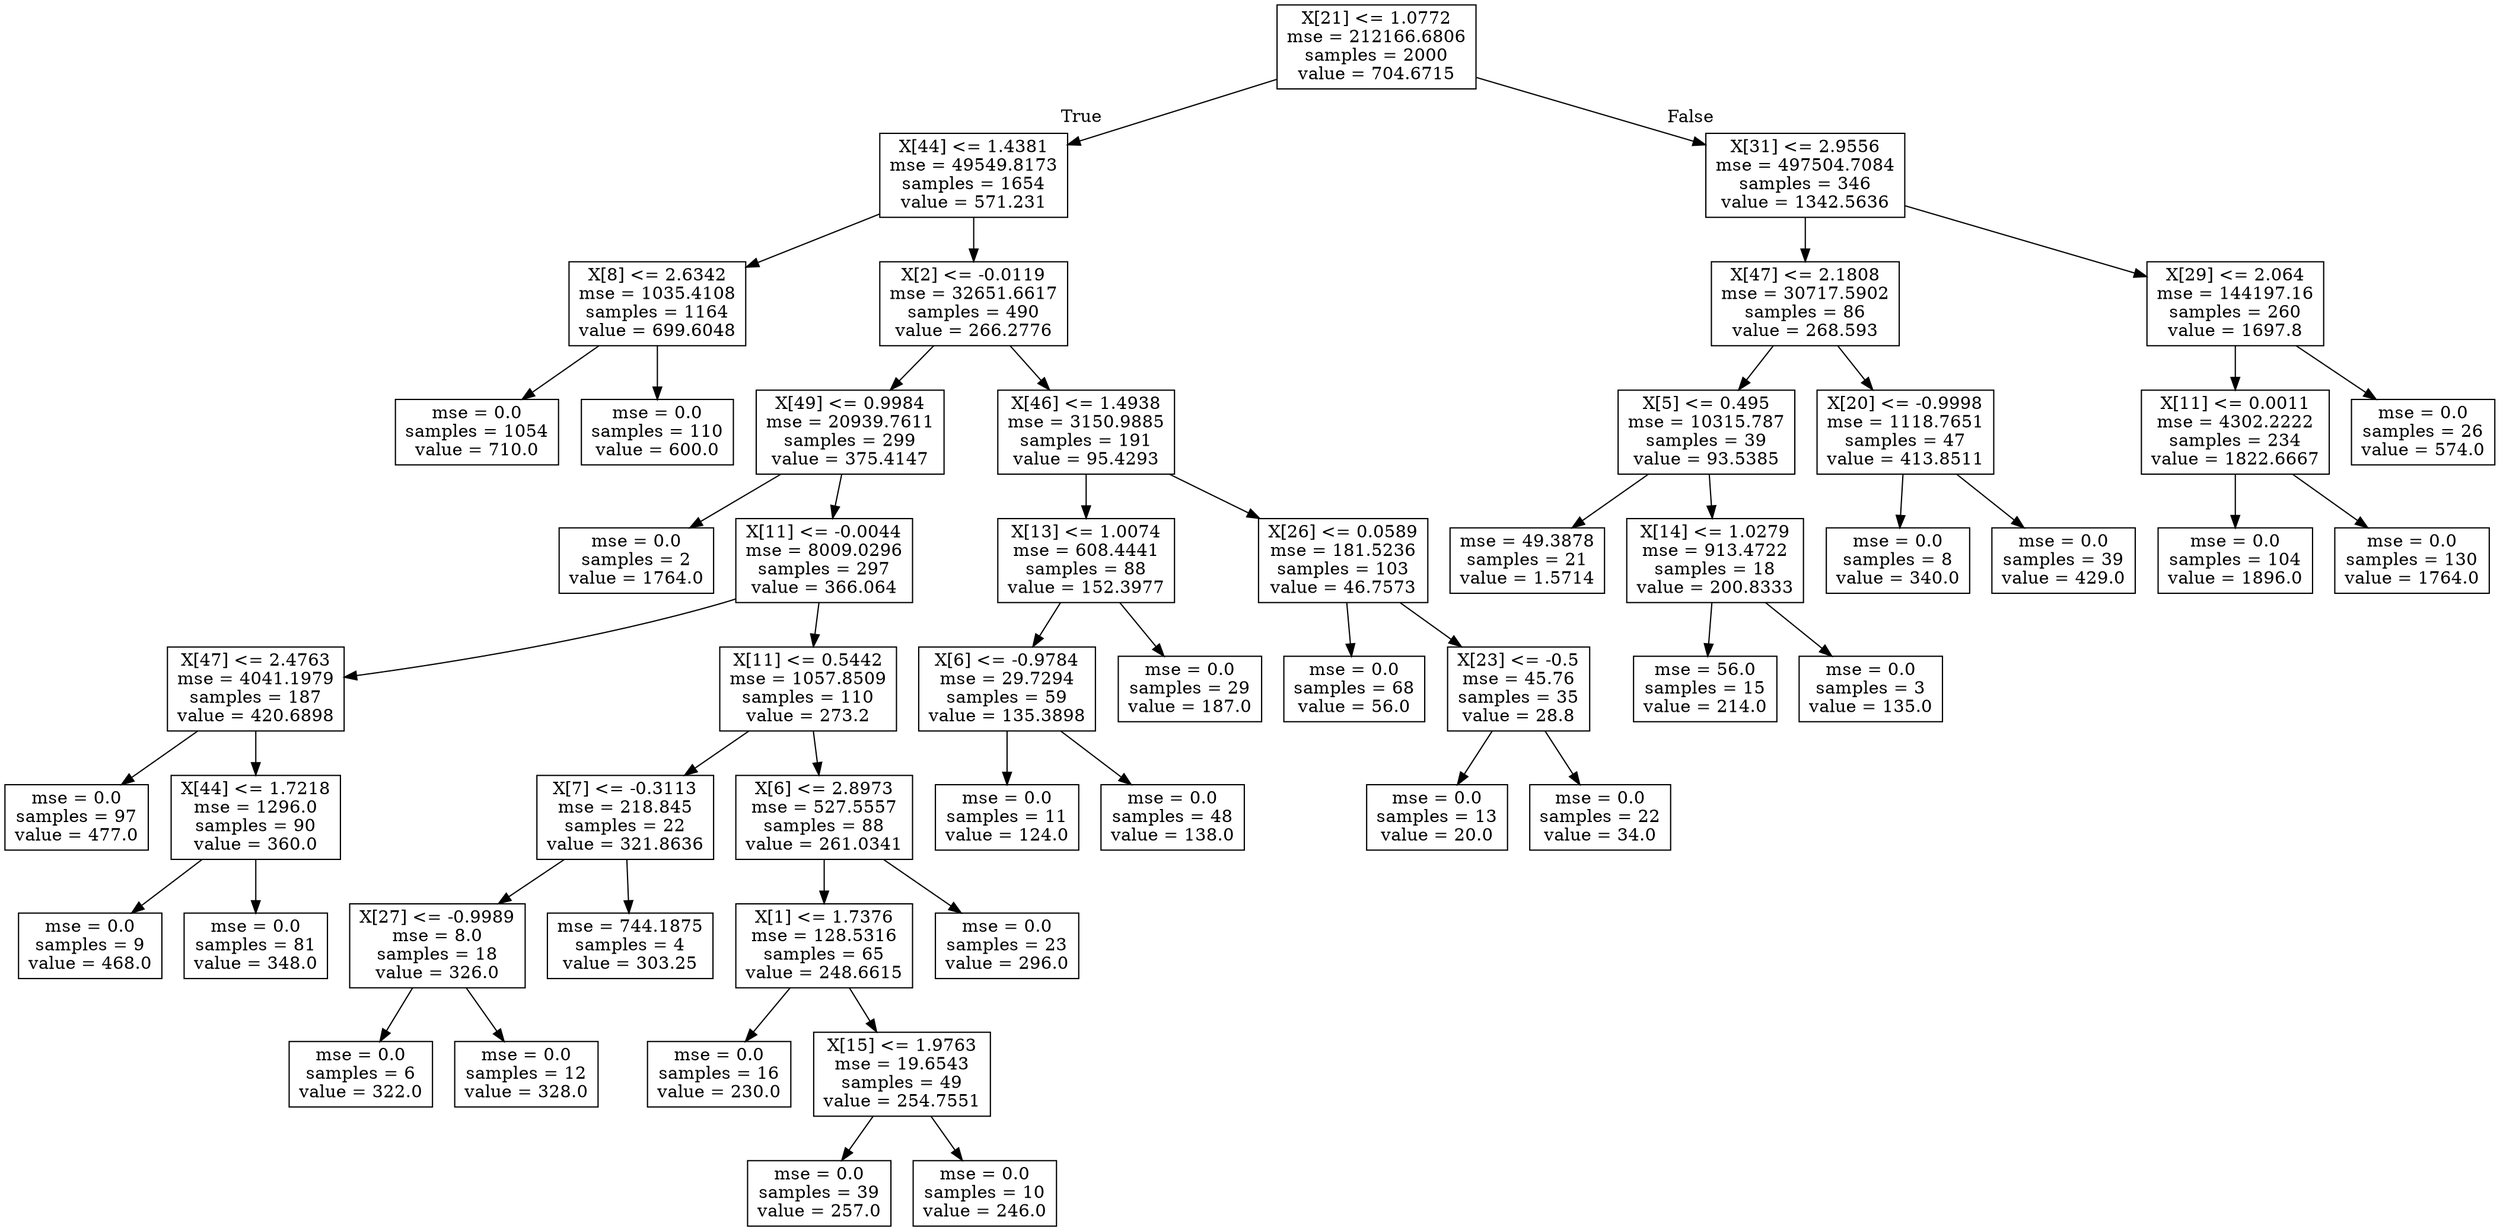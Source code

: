 digraph Tree {
node [shape=box] ;
0 [label="X[21] <= 1.0772\nmse = 212166.6806\nsamples = 2000\nvalue = 704.6715"] ;
1 [label="X[44] <= 1.4381\nmse = 49549.8173\nsamples = 1654\nvalue = 571.231"] ;
0 -> 1 [labeldistance=2.5, labelangle=45, headlabel="True"] ;
2 [label="X[8] <= 2.6342\nmse = 1035.4108\nsamples = 1164\nvalue = 699.6048"] ;
1 -> 2 ;
3 [label="mse = 0.0\nsamples = 1054\nvalue = 710.0"] ;
2 -> 3 ;
4 [label="mse = 0.0\nsamples = 110\nvalue = 600.0"] ;
2 -> 4 ;
5 [label="X[2] <= -0.0119\nmse = 32651.6617\nsamples = 490\nvalue = 266.2776"] ;
1 -> 5 ;
6 [label="X[49] <= 0.9984\nmse = 20939.7611\nsamples = 299\nvalue = 375.4147"] ;
5 -> 6 ;
7 [label="mse = 0.0\nsamples = 2\nvalue = 1764.0"] ;
6 -> 7 ;
8 [label="X[11] <= -0.0044\nmse = 8009.0296\nsamples = 297\nvalue = 366.064"] ;
6 -> 8 ;
9 [label="X[47] <= 2.4763\nmse = 4041.1979\nsamples = 187\nvalue = 420.6898"] ;
8 -> 9 ;
10 [label="mse = 0.0\nsamples = 97\nvalue = 477.0"] ;
9 -> 10 ;
11 [label="X[44] <= 1.7218\nmse = 1296.0\nsamples = 90\nvalue = 360.0"] ;
9 -> 11 ;
12 [label="mse = 0.0\nsamples = 9\nvalue = 468.0"] ;
11 -> 12 ;
13 [label="mse = 0.0\nsamples = 81\nvalue = 348.0"] ;
11 -> 13 ;
14 [label="X[11] <= 0.5442\nmse = 1057.8509\nsamples = 110\nvalue = 273.2"] ;
8 -> 14 ;
15 [label="X[7] <= -0.3113\nmse = 218.845\nsamples = 22\nvalue = 321.8636"] ;
14 -> 15 ;
16 [label="X[27] <= -0.9989\nmse = 8.0\nsamples = 18\nvalue = 326.0"] ;
15 -> 16 ;
17 [label="mse = 0.0\nsamples = 6\nvalue = 322.0"] ;
16 -> 17 ;
18 [label="mse = 0.0\nsamples = 12\nvalue = 328.0"] ;
16 -> 18 ;
19 [label="mse = 744.1875\nsamples = 4\nvalue = 303.25"] ;
15 -> 19 ;
20 [label="X[6] <= 2.8973\nmse = 527.5557\nsamples = 88\nvalue = 261.0341"] ;
14 -> 20 ;
21 [label="X[1] <= 1.7376\nmse = 128.5316\nsamples = 65\nvalue = 248.6615"] ;
20 -> 21 ;
22 [label="mse = 0.0\nsamples = 16\nvalue = 230.0"] ;
21 -> 22 ;
23 [label="X[15] <= 1.9763\nmse = 19.6543\nsamples = 49\nvalue = 254.7551"] ;
21 -> 23 ;
24 [label="mse = 0.0\nsamples = 39\nvalue = 257.0"] ;
23 -> 24 ;
25 [label="mse = 0.0\nsamples = 10\nvalue = 246.0"] ;
23 -> 25 ;
26 [label="mse = 0.0\nsamples = 23\nvalue = 296.0"] ;
20 -> 26 ;
27 [label="X[46] <= 1.4938\nmse = 3150.9885\nsamples = 191\nvalue = 95.4293"] ;
5 -> 27 ;
28 [label="X[13] <= 1.0074\nmse = 608.4441\nsamples = 88\nvalue = 152.3977"] ;
27 -> 28 ;
29 [label="X[6] <= -0.9784\nmse = 29.7294\nsamples = 59\nvalue = 135.3898"] ;
28 -> 29 ;
30 [label="mse = 0.0\nsamples = 11\nvalue = 124.0"] ;
29 -> 30 ;
31 [label="mse = 0.0\nsamples = 48\nvalue = 138.0"] ;
29 -> 31 ;
32 [label="mse = 0.0\nsamples = 29\nvalue = 187.0"] ;
28 -> 32 ;
33 [label="X[26] <= 0.0589\nmse = 181.5236\nsamples = 103\nvalue = 46.7573"] ;
27 -> 33 ;
34 [label="mse = 0.0\nsamples = 68\nvalue = 56.0"] ;
33 -> 34 ;
35 [label="X[23] <= -0.5\nmse = 45.76\nsamples = 35\nvalue = 28.8"] ;
33 -> 35 ;
36 [label="mse = 0.0\nsamples = 13\nvalue = 20.0"] ;
35 -> 36 ;
37 [label="mse = 0.0\nsamples = 22\nvalue = 34.0"] ;
35 -> 37 ;
38 [label="X[31] <= 2.9556\nmse = 497504.7084\nsamples = 346\nvalue = 1342.5636"] ;
0 -> 38 [labeldistance=2.5, labelangle=-45, headlabel="False"] ;
39 [label="X[47] <= 2.1808\nmse = 30717.5902\nsamples = 86\nvalue = 268.593"] ;
38 -> 39 ;
40 [label="X[5] <= 0.495\nmse = 10315.787\nsamples = 39\nvalue = 93.5385"] ;
39 -> 40 ;
41 [label="mse = 49.3878\nsamples = 21\nvalue = 1.5714"] ;
40 -> 41 ;
42 [label="X[14] <= 1.0279\nmse = 913.4722\nsamples = 18\nvalue = 200.8333"] ;
40 -> 42 ;
43 [label="mse = 56.0\nsamples = 15\nvalue = 214.0"] ;
42 -> 43 ;
44 [label="mse = 0.0\nsamples = 3\nvalue = 135.0"] ;
42 -> 44 ;
45 [label="X[20] <= -0.9998\nmse = 1118.7651\nsamples = 47\nvalue = 413.8511"] ;
39 -> 45 ;
46 [label="mse = 0.0\nsamples = 8\nvalue = 340.0"] ;
45 -> 46 ;
47 [label="mse = 0.0\nsamples = 39\nvalue = 429.0"] ;
45 -> 47 ;
48 [label="X[29] <= 2.064\nmse = 144197.16\nsamples = 260\nvalue = 1697.8"] ;
38 -> 48 ;
49 [label="X[11] <= 0.0011\nmse = 4302.2222\nsamples = 234\nvalue = 1822.6667"] ;
48 -> 49 ;
50 [label="mse = 0.0\nsamples = 104\nvalue = 1896.0"] ;
49 -> 50 ;
51 [label="mse = 0.0\nsamples = 130\nvalue = 1764.0"] ;
49 -> 51 ;
52 [label="mse = 0.0\nsamples = 26\nvalue = 574.0"] ;
48 -> 52 ;
}